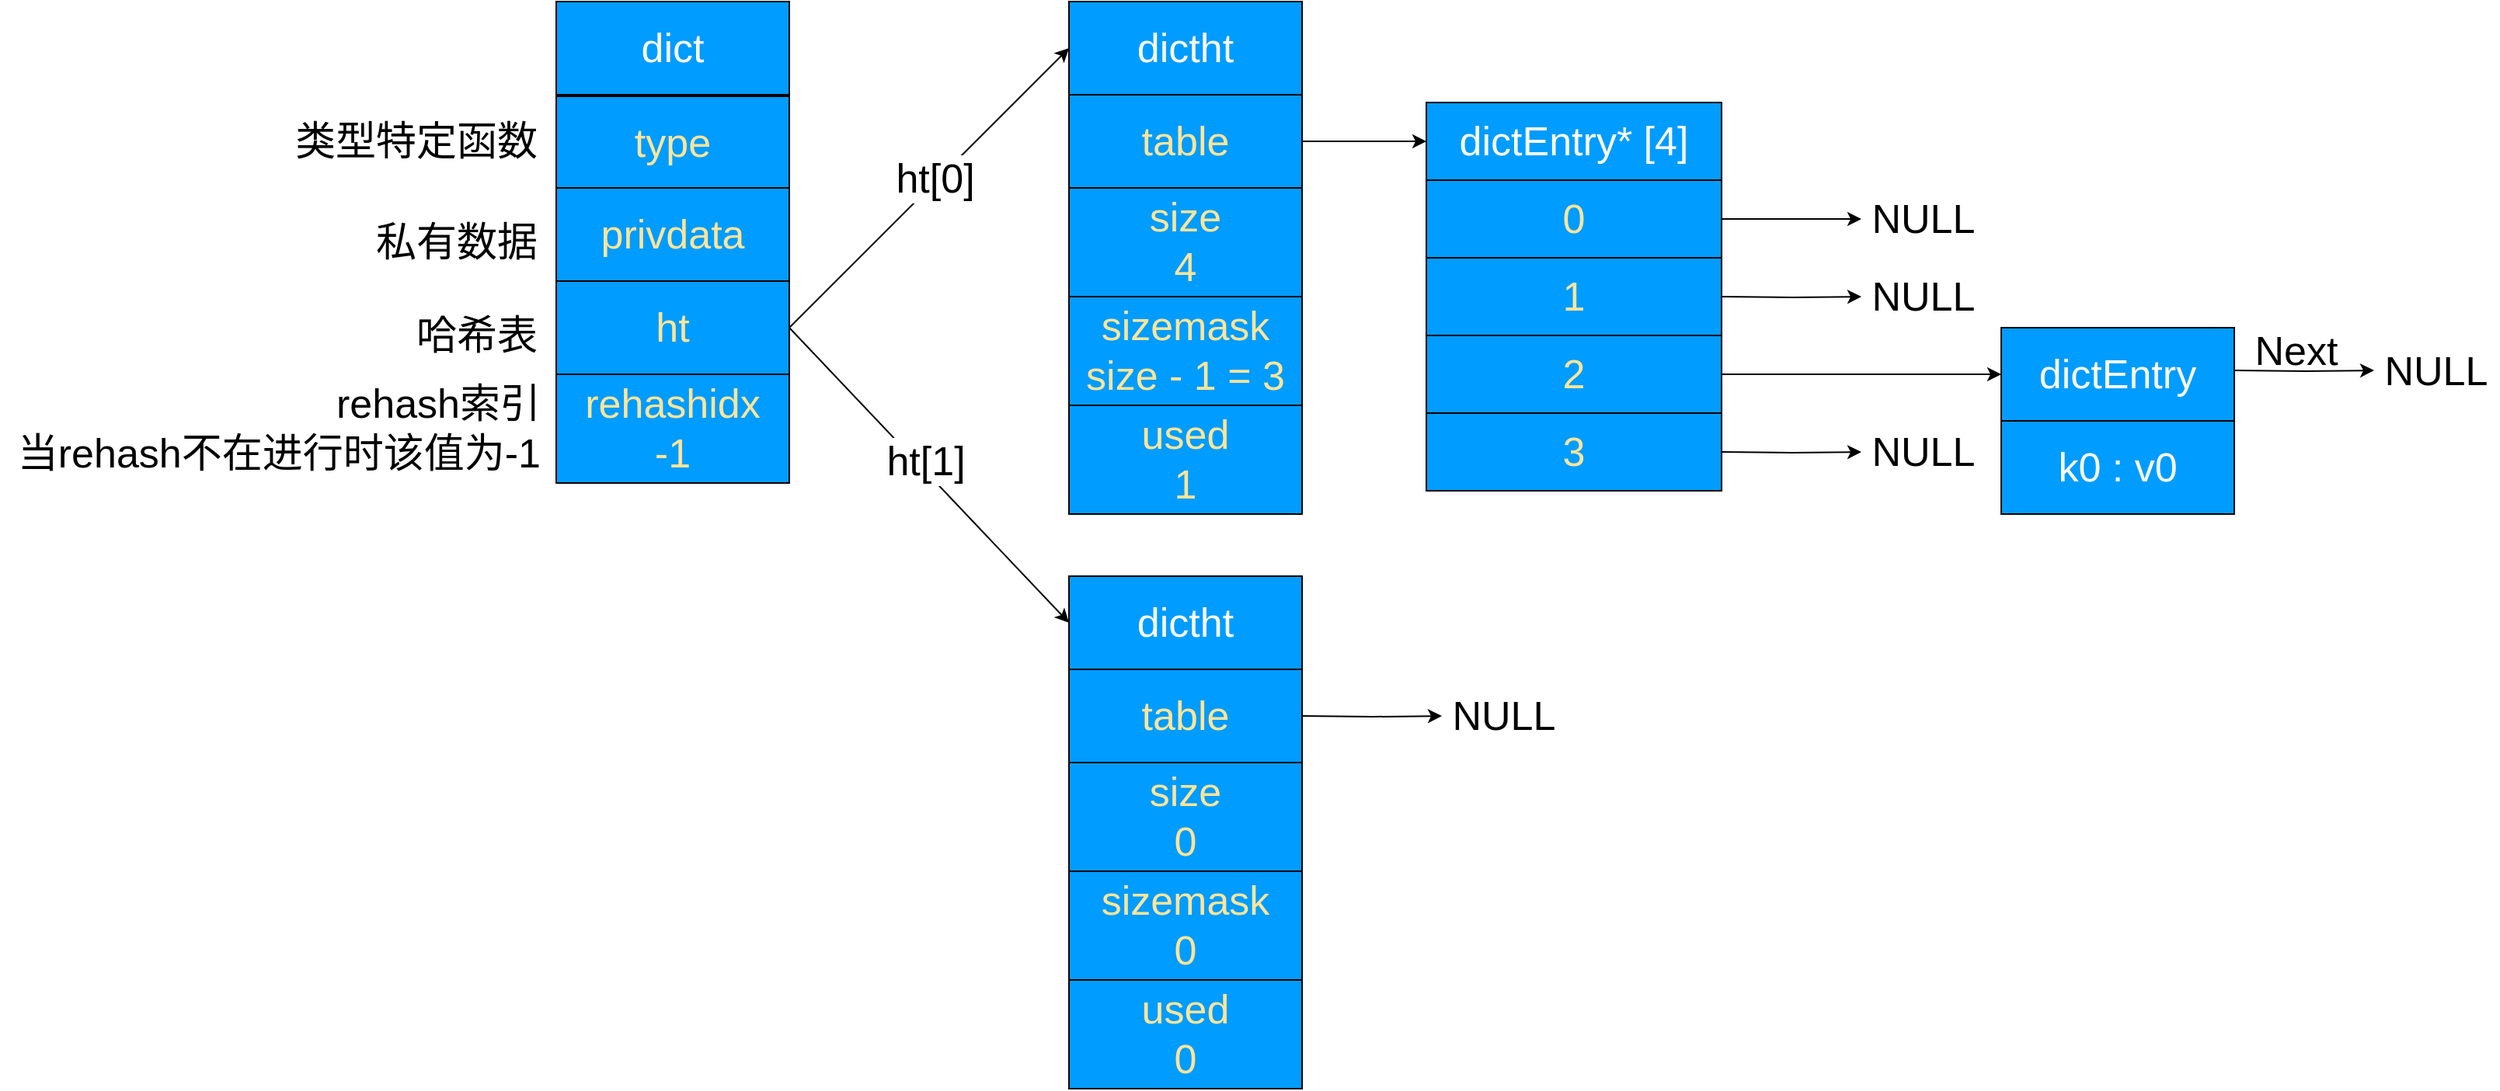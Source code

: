 <mxfile version="14.1.8" type="device"><diagram id="Iz-2XR7-JCQqduLtYTAK" name="第 1 页"><mxGraphModel dx="2032" dy="696" grid="1" gridSize="10" guides="1" tooltips="1" connect="1" arrows="1" fold="1" page="1" pageScale="1" pageWidth="827" pageHeight="1169" math="0" shadow="0"><root><mxCell id="0"/><mxCell id="1" parent="0"/><mxCell id="OJrOSCmtZI75Tp8xIdle-1" value="dictht" style="rounded=0;whiteSpace=wrap;html=1;fillColor=#009CFF;fontSize=26;fontColor=#FFFFFF;" vertex="1" parent="1"><mxGeometry x="100" y="200" width="150" height="60" as="geometry"/></mxCell><mxCell id="OJrOSCmtZI75Tp8xIdle-7" value="" style="edgeStyle=orthogonalEdgeStyle;rounded=0;orthogonalLoop=1;jettySize=auto;html=1;fontSize=26;fontColor=#FFFFFF;" edge="1" parent="1" source="OJrOSCmtZI75Tp8xIdle-2" target="OJrOSCmtZI75Tp8xIdle-6"><mxGeometry relative="1" as="geometry"/></mxCell><mxCell id="OJrOSCmtZI75Tp8xIdle-2" value="table" style="rounded=0;whiteSpace=wrap;html=1;fillColor=#009CFF;fontSize=26;fontColor=#FFE599;" vertex="1" parent="1"><mxGeometry x="100" y="260" width="150" height="60" as="geometry"/></mxCell><mxCell id="OJrOSCmtZI75Tp8xIdle-3" value="size&lt;br&gt;4" style="rounded=0;whiteSpace=wrap;html=1;fillColor=#009CFF;fontSize=26;fontColor=#FFE599;" vertex="1" parent="1"><mxGeometry x="100" y="320" width="150" height="70" as="geometry"/></mxCell><mxCell id="OJrOSCmtZI75Tp8xIdle-4" value="sizemask&lt;br&gt;size - 1 = 3" style="rounded=0;whiteSpace=wrap;html=1;fillColor=#009CFF;fontSize=26;fontColor=#FFE599;" vertex="1" parent="1"><mxGeometry x="100" y="390" width="150" height="70" as="geometry"/></mxCell><mxCell id="OJrOSCmtZI75Tp8xIdle-5" value="used&lt;br&gt;1" style="rounded=0;whiteSpace=wrap;html=1;fillColor=#009CFF;fontSize=26;fontColor=#FFE599;" vertex="1" parent="1"><mxGeometry x="100" y="460" width="150" height="70" as="geometry"/></mxCell><mxCell id="OJrOSCmtZI75Tp8xIdle-6" value="dictEntry* [4]" style="rounded=0;whiteSpace=wrap;html=1;fillColor=#009CFF;fontSize=26;fontColor=#FFFFFF;" vertex="1" parent="1"><mxGeometry x="330" y="265" width="190" height="50" as="geometry"/></mxCell><mxCell id="OJrOSCmtZI75Tp8xIdle-13" value="" style="edgeStyle=orthogonalEdgeStyle;rounded=0;orthogonalLoop=1;jettySize=auto;html=1;fontSize=26;fontColor=#000000;entryX=0;entryY=0.5;entryDx=0;entryDy=0;" edge="1" parent="1" source="OJrOSCmtZI75Tp8xIdle-8" target="OJrOSCmtZI75Tp8xIdle-12"><mxGeometry relative="1" as="geometry"><mxPoint x="670" y="340" as="targetPoint"/></mxGeometry></mxCell><mxCell id="OJrOSCmtZI75Tp8xIdle-8" value="0" style="rounded=0;whiteSpace=wrap;html=1;fillColor=#009CFF;fontSize=26;fontColor=#FFE599;" vertex="1" parent="1"><mxGeometry x="330" y="315" width="190" height="50" as="geometry"/></mxCell><mxCell id="OJrOSCmtZI75Tp8xIdle-9" value="1" style="rounded=0;whiteSpace=wrap;html=1;fillColor=#009CFF;fontSize=26;fontColor=#FFE599;" vertex="1" parent="1"><mxGeometry x="330" y="365" width="190" height="50" as="geometry"/></mxCell><mxCell id="OJrOSCmtZI75Tp8xIdle-10" value="2" style="rounded=0;whiteSpace=wrap;html=1;fillColor=#009CFF;fontSize=26;fontColor=#FFE599;" vertex="1" parent="1"><mxGeometry x="330" y="415" width="190" height="50" as="geometry"/></mxCell><mxCell id="OJrOSCmtZI75Tp8xIdle-11" value="3" style="rounded=0;whiteSpace=wrap;html=1;fillColor=#009CFF;fontSize=26;fontColor=#FFE599;" vertex="1" parent="1"><mxGeometry x="330" y="465" width="190" height="50" as="geometry"/></mxCell><mxCell id="OJrOSCmtZI75Tp8xIdle-12" value="NULL" style="text;html=1;strokeColor=none;fillColor=none;align=center;verticalAlign=middle;whiteSpace=wrap;rounded=0;fontSize=26;" vertex="1" parent="1"><mxGeometry x="610" y="325" width="80" height="30" as="geometry"/></mxCell><mxCell id="OJrOSCmtZI75Tp8xIdle-15" value="" style="edgeStyle=orthogonalEdgeStyle;rounded=0;orthogonalLoop=1;jettySize=auto;html=1;fontSize=26;fontColor=#000000;entryX=0;entryY=0.5;entryDx=0;entryDy=0;" edge="1" parent="1" target="OJrOSCmtZI75Tp8xIdle-16"><mxGeometry relative="1" as="geometry"><mxPoint x="520" y="390" as="sourcePoint"/><mxPoint x="630" y="390" as="targetPoint"/></mxGeometry></mxCell><mxCell id="OJrOSCmtZI75Tp8xIdle-16" value="NULL" style="text;html=1;strokeColor=none;fillColor=none;align=center;verticalAlign=middle;whiteSpace=wrap;rounded=0;fontSize=26;" vertex="1" parent="1"><mxGeometry x="610" y="375" width="80" height="30" as="geometry"/></mxCell><mxCell id="OJrOSCmtZI75Tp8xIdle-17" value="" style="edgeStyle=orthogonalEdgeStyle;rounded=0;orthogonalLoop=1;jettySize=auto;html=1;fontSize=26;fontColor=#000000;entryX=0;entryY=0.5;entryDx=0;entryDy=0;" edge="1" parent="1"><mxGeometry relative="1" as="geometry"><mxPoint x="520" y="440" as="sourcePoint"/><mxPoint x="700" y="440" as="targetPoint"/></mxGeometry></mxCell><mxCell id="OJrOSCmtZI75Tp8xIdle-19" value="" style="edgeStyle=orthogonalEdgeStyle;rounded=0;orthogonalLoop=1;jettySize=auto;html=1;fontSize=26;fontColor=#000000;entryX=0;entryY=0.5;entryDx=0;entryDy=0;" edge="1" parent="1" target="OJrOSCmtZI75Tp8xIdle-20"><mxGeometry relative="1" as="geometry"><mxPoint x="520" y="490" as="sourcePoint"/><mxPoint x="630" y="490" as="targetPoint"/></mxGeometry></mxCell><mxCell id="OJrOSCmtZI75Tp8xIdle-20" value="NULL" style="text;html=1;strokeColor=none;fillColor=none;align=center;verticalAlign=middle;whiteSpace=wrap;rounded=0;fontSize=26;" vertex="1" parent="1"><mxGeometry x="610" y="475" width="80" height="30" as="geometry"/></mxCell><mxCell id="OJrOSCmtZI75Tp8xIdle-29" value="dictEntry" style="rounded=0;whiteSpace=wrap;html=1;strokeColor=#000000;fillColor=#009CFF;fontSize=26;labelBackgroundColor=none;fontColor=#FFFFFF;" vertex="1" parent="1"><mxGeometry x="700" y="410" width="150" height="60" as="geometry"/></mxCell><mxCell id="OJrOSCmtZI75Tp8xIdle-30" value="k0 : v0" style="rounded=0;whiteSpace=wrap;html=1;labelBackgroundColor=none;strokeColor=#000000;fillColor=#009CFF;fontSize=26;fontColor=#FFFFFF;" vertex="1" parent="1"><mxGeometry x="700" y="470" width="150" height="60" as="geometry"/></mxCell><mxCell id="OJrOSCmtZI75Tp8xIdle-33" value="" style="edgeStyle=orthogonalEdgeStyle;rounded=0;orthogonalLoop=1;jettySize=auto;html=1;fontSize=26;fontColor=#000000;entryX=0;entryY=0.5;entryDx=0;entryDy=0;" edge="1" parent="1" target="OJrOSCmtZI75Tp8xIdle-34"><mxGeometry relative="1" as="geometry"><mxPoint x="850" y="437.5" as="sourcePoint"/><mxPoint x="960" y="437.5" as="targetPoint"/></mxGeometry></mxCell><mxCell id="OJrOSCmtZI75Tp8xIdle-34" value="NULL" style="text;html=1;strokeColor=none;fillColor=none;align=center;verticalAlign=middle;whiteSpace=wrap;rounded=0;fontSize=26;" vertex="1" parent="1"><mxGeometry x="940" y="422.5" width="80" height="30" as="geometry"/></mxCell><mxCell id="OJrOSCmtZI75Tp8xIdle-36" value="Next" style="text;html=1;strokeColor=none;fillColor=none;align=center;verticalAlign=middle;whiteSpace=wrap;rounded=0;labelBackgroundColor=none;fontSize=26;" vertex="1" parent="1"><mxGeometry x="870" y="415" width="40" height="20" as="geometry"/></mxCell><mxCell id="OJrOSCmtZI75Tp8xIdle-42" value="" style="group" vertex="1" connectable="0" parent="1"><mxGeometry x="-230" y="200" width="150" height="310" as="geometry"/></mxCell><mxCell id="OJrOSCmtZI75Tp8xIdle-37" value="dict" style="rounded=0;whiteSpace=wrap;html=1;labelBackgroundColor=none;strokeColor=#000000;fillColor=#009CFF;fontSize=26;fontColor=#FFFFFF;" vertex="1" parent="OJrOSCmtZI75Tp8xIdle-42"><mxGeometry width="150" height="60" as="geometry"/></mxCell><mxCell id="OJrOSCmtZI75Tp8xIdle-38" value="type" style="rounded=0;whiteSpace=wrap;html=1;labelBackgroundColor=none;strokeColor=#000000;fillColor=#009CFF;fontSize=26;fontColor=#FFE599;" vertex="1" parent="OJrOSCmtZI75Tp8xIdle-42"><mxGeometry y="61" width="150" height="60" as="geometry"/></mxCell><mxCell id="OJrOSCmtZI75Tp8xIdle-39" value="privdata" style="rounded=0;whiteSpace=wrap;html=1;labelBackgroundColor=none;strokeColor=#000000;fillColor=#009CFF;fontSize=26;fontColor=#FFE599;" vertex="1" parent="OJrOSCmtZI75Tp8xIdle-42"><mxGeometry y="120" width="150" height="60" as="geometry"/></mxCell><mxCell id="OJrOSCmtZI75Tp8xIdle-40" value="ht" style="rounded=0;whiteSpace=wrap;html=1;labelBackgroundColor=none;strokeColor=#000000;fillColor=#009CFF;fontSize=26;fontColor=#FFE599;" vertex="1" parent="OJrOSCmtZI75Tp8xIdle-42"><mxGeometry y="180" width="150" height="60" as="geometry"/></mxCell><mxCell id="OJrOSCmtZI75Tp8xIdle-41" value="rehashidx&lt;br&gt;-1" style="rounded=0;whiteSpace=wrap;html=1;labelBackgroundColor=none;strokeColor=#000000;fillColor=#009CFF;fontSize=26;fontColor=#FFE599;" vertex="1" parent="OJrOSCmtZI75Tp8xIdle-42"><mxGeometry y="240" width="150" height="70" as="geometry"/></mxCell><mxCell id="OJrOSCmtZI75Tp8xIdle-43" value="" style="endArrow=classic;html=1;fontSize=26;fontColor=#FFE599;exitX=1;exitY=0.5;exitDx=0;exitDy=0;entryX=0;entryY=0.5;entryDx=0;entryDy=0;" edge="1" parent="1" source="OJrOSCmtZI75Tp8xIdle-40" target="OJrOSCmtZI75Tp8xIdle-1"><mxGeometry width="50" height="50" relative="1" as="geometry"><mxPoint x="-80" y="680" as="sourcePoint"/><mxPoint x="-30" y="630" as="targetPoint"/></mxGeometry></mxCell><mxCell id="OJrOSCmtZI75Tp8xIdle-44" value="dictht" style="rounded=0;whiteSpace=wrap;html=1;fillColor=#009CFF;fontSize=26;fontColor=#FFFFFF;" vertex="1" parent="1"><mxGeometry x="100" y="570" width="150" height="60" as="geometry"/></mxCell><mxCell id="OJrOSCmtZI75Tp8xIdle-45" value="table" style="rounded=0;whiteSpace=wrap;html=1;fillColor=#009CFF;fontSize=26;fontColor=#FFE599;" vertex="1" parent="1"><mxGeometry x="100" y="630" width="150" height="60" as="geometry"/></mxCell><mxCell id="OJrOSCmtZI75Tp8xIdle-46" value="size&lt;br&gt;0" style="rounded=0;whiteSpace=wrap;html=1;fillColor=#009CFF;fontSize=26;fontColor=#FFE599;" vertex="1" parent="1"><mxGeometry x="100" y="690" width="150" height="70" as="geometry"/></mxCell><mxCell id="OJrOSCmtZI75Tp8xIdle-47" value="sizemask&lt;br&gt;0" style="rounded=0;whiteSpace=wrap;html=1;fillColor=#009CFF;fontSize=26;fontColor=#FFE599;" vertex="1" parent="1"><mxGeometry x="100" y="760" width="150" height="70" as="geometry"/></mxCell><mxCell id="OJrOSCmtZI75Tp8xIdle-48" value="used&lt;br&gt;0" style="rounded=0;whiteSpace=wrap;html=1;fillColor=#009CFF;fontSize=26;fontColor=#FFE599;" vertex="1" parent="1"><mxGeometry x="100" y="830" width="150" height="70" as="geometry"/></mxCell><mxCell id="OJrOSCmtZI75Tp8xIdle-49" value="" style="endArrow=classic;html=1;fontSize=26;fontColor=#FFE599;exitX=1;exitY=0.5;exitDx=0;exitDy=0;entryX=0;entryY=0.5;entryDx=0;entryDy=0;" edge="1" parent="1" source="OJrOSCmtZI75Tp8xIdle-40" target="OJrOSCmtZI75Tp8xIdle-44"><mxGeometry width="50" height="50" relative="1" as="geometry"><mxPoint x="-290" y="800" as="sourcePoint"/><mxPoint x="-240" y="750" as="targetPoint"/></mxGeometry></mxCell><mxCell id="OJrOSCmtZI75Tp8xIdle-50" value="" style="edgeStyle=orthogonalEdgeStyle;rounded=0;orthogonalLoop=1;jettySize=auto;html=1;fontSize=26;fontColor=#000000;entryX=0;entryY=0.5;entryDx=0;entryDy=0;" edge="1" parent="1" target="OJrOSCmtZI75Tp8xIdle-51"><mxGeometry relative="1" as="geometry"><mxPoint x="250" y="660" as="sourcePoint"/><mxPoint x="360" y="660" as="targetPoint"/></mxGeometry></mxCell><mxCell id="OJrOSCmtZI75Tp8xIdle-51" value="NULL" style="text;html=1;strokeColor=none;fillColor=none;align=center;verticalAlign=middle;whiteSpace=wrap;rounded=0;fontSize=26;" vertex="1" parent="1"><mxGeometry x="340" y="645" width="80" height="30" as="geometry"/></mxCell><mxCell id="OJrOSCmtZI75Tp8xIdle-53" value="&lt;font color=&quot;#000000&quot;&gt;ht[0]&lt;/font&gt;" style="text;html=1;strokeColor=none;fillColor=none;align=center;verticalAlign=middle;whiteSpace=wrap;rounded=0;labelBackgroundColor=#ffffff;fontSize=26;fontColor=#FFE599;" vertex="1" parent="1"><mxGeometry x="-6" y="304" width="40" height="20" as="geometry"/></mxCell><mxCell id="OJrOSCmtZI75Tp8xIdle-54" value="&lt;font color=&quot;#000000&quot;&gt;ht[1]&lt;/font&gt;" style="text;html=1;strokeColor=none;fillColor=none;align=center;verticalAlign=middle;whiteSpace=wrap;rounded=0;labelBackgroundColor=#ffffff;fontSize=26;fontColor=#FFE599;" vertex="1" parent="1"><mxGeometry x="-12" y="486" width="40" height="20" as="geometry"/></mxCell><mxCell id="OJrOSCmtZI75Tp8xIdle-55" value="类型特定函数" style="text;html=1;strokeColor=none;fillColor=none;align=center;verticalAlign=middle;whiteSpace=wrap;rounded=0;labelBackgroundColor=#ffffff;fontSize=26;" vertex="1" parent="1"><mxGeometry x="-400" y="280" width="160" height="20" as="geometry"/></mxCell><mxCell id="OJrOSCmtZI75Tp8xIdle-56" value="私有数据" style="text;html=1;strokeColor=none;fillColor=none;align=right;verticalAlign=middle;whiteSpace=wrap;rounded=0;labelBackgroundColor=#ffffff;fontSize=26;" vertex="1" parent="1"><mxGeometry x="-400" y="345" width="160" height="20" as="geometry"/></mxCell><mxCell id="OJrOSCmtZI75Tp8xIdle-57" value="哈希表" style="text;html=1;strokeColor=none;fillColor=none;align=right;verticalAlign=middle;whiteSpace=wrap;rounded=0;labelBackgroundColor=#ffffff;fontSize=26;" vertex="1" parent="1"><mxGeometry x="-400" y="405" width="160" height="20" as="geometry"/></mxCell><mxCell id="OJrOSCmtZI75Tp8xIdle-59" value="rehash索引&lt;br&gt;当rehash不在进行时该值为-1" style="text;html=1;strokeColor=none;fillColor=none;align=right;verticalAlign=middle;whiteSpace=wrap;rounded=0;labelBackgroundColor=#ffffff;fontSize=26;" vertex="1" parent="1"><mxGeometry x="-588" y="465" width="350" height="20" as="geometry"/></mxCell></root></mxGraphModel></diagram></mxfile>